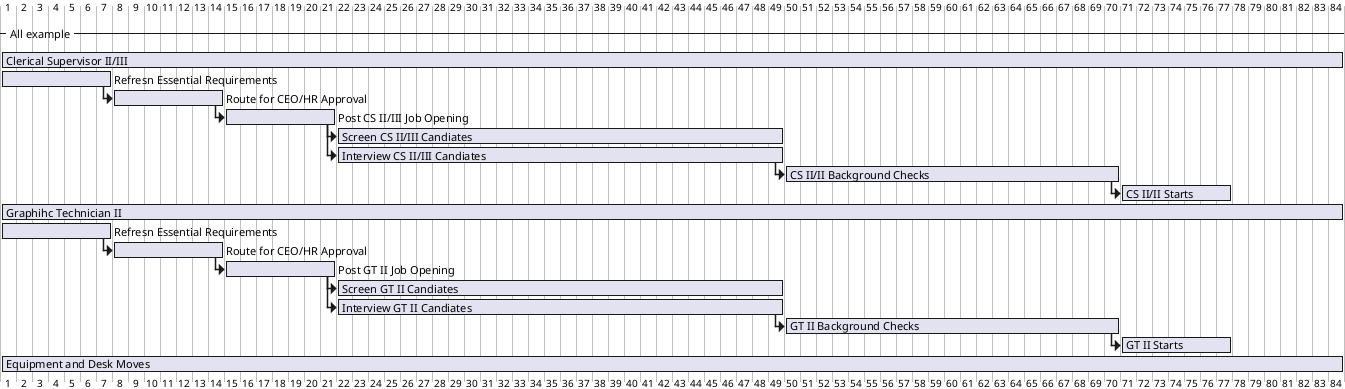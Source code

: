 @startgantt
-- All example --
[Clerical Supervisor II/III]     as [C0] requires 12 weeks
[Refresn Essential Requirements] as [C1] requires 1 week
[Route for CEO/HR Approval]      as [C2] requires 1 week
[Post CS II/III Job Opening]     as [C3] requires 1 week
[Screen CS II/III Candiates]     as [C4] requires 4 weeks
[Interview CS II/III Candiates]  as [C5] requires 4 weeks
[CS II/II Background Checks]     as [C6] requires 3 weeks
[CS II/II Starts]                as [C7] requires 1 week

[C2] starts at [C1]'s end
[C3] starts at [C2]'s end
[C4] starts at [C3]'s end
[C5] starts at [C3]'s end
[C6] starts at [C5]'s end
[C7] starts at [C6]'s end


[Graphihc Technician II]         as [G0] requires 12 weeks
[Refresn Essential Requirements] as [G1] requires 1 week
[Route for CEO/HR Approval]      as [G2] requires 1 week
[Post GT II Job Opening]         as [G3] requires 1 week
[Screen GT II Candiates]         as [G4] requires 4 weeks
[Interview GT II Candiates]      as [G5] requires 4 weeks
[GT II Background Checks]        as [G6] requires 3 weeks
[GT II Starts]                   as [G7] requires 1 week

[G2] starts at [G1]'s end
[G3] starts at [G2]'s end
[G4] starts at [G3]'s end
[G5] starts at [G3]'s end
[G6] starts at [G5]'s end
[G7] starts at [G6]'s end

[Equipment and Desk Moves]       as [D0] requires 12 weeks
@endgantt
